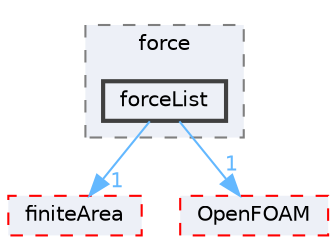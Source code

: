 digraph "src/regionFaModels/liquidFilm/subModels/kinematic/force/forceList"
{
 // LATEX_PDF_SIZE
  bgcolor="transparent";
  edge [fontname=Helvetica,fontsize=10,labelfontname=Helvetica,labelfontsize=10];
  node [fontname=Helvetica,fontsize=10,shape=box,height=0.2,width=0.4];
  compound=true
  subgraph clusterdir_7528661e0859e2178cb53ca32b31c912 {
    graph [ bgcolor="#edf0f7", pencolor="grey50", label="force", fontname=Helvetica,fontsize=10 style="filled,dashed", URL="dir_7528661e0859e2178cb53ca32b31c912.html",tooltip=""]
  dir_f23f9784b531505bb21892cb466a9bf4 [label="forceList", fillcolor="#edf0f7", color="grey25", style="filled,bold", URL="dir_f23f9784b531505bb21892cb466a9bf4.html",tooltip=""];
  }
  dir_b69a9eadfe761c231b266ce918b218a5 [label="finiteArea", fillcolor="#edf0f7", color="red", style="filled,dashed", URL="dir_b69a9eadfe761c231b266ce918b218a5.html",tooltip=""];
  dir_c5473ff19b20e6ec4dfe5c310b3778a8 [label="OpenFOAM", fillcolor="#edf0f7", color="red", style="filled,dashed", URL="dir_c5473ff19b20e6ec4dfe5c310b3778a8.html",tooltip=""];
  dir_f23f9784b531505bb21892cb466a9bf4->dir_b69a9eadfe761c231b266ce918b218a5 [headlabel="1", labeldistance=1.5 headhref="dir_001477_001385.html" href="dir_001477_001385.html" color="steelblue1" fontcolor="steelblue1"];
  dir_f23f9784b531505bb21892cb466a9bf4->dir_c5473ff19b20e6ec4dfe5c310b3778a8 [headlabel="1", labeldistance=1.5 headhref="dir_001477_002695.html" href="dir_001477_002695.html" color="steelblue1" fontcolor="steelblue1"];
}
